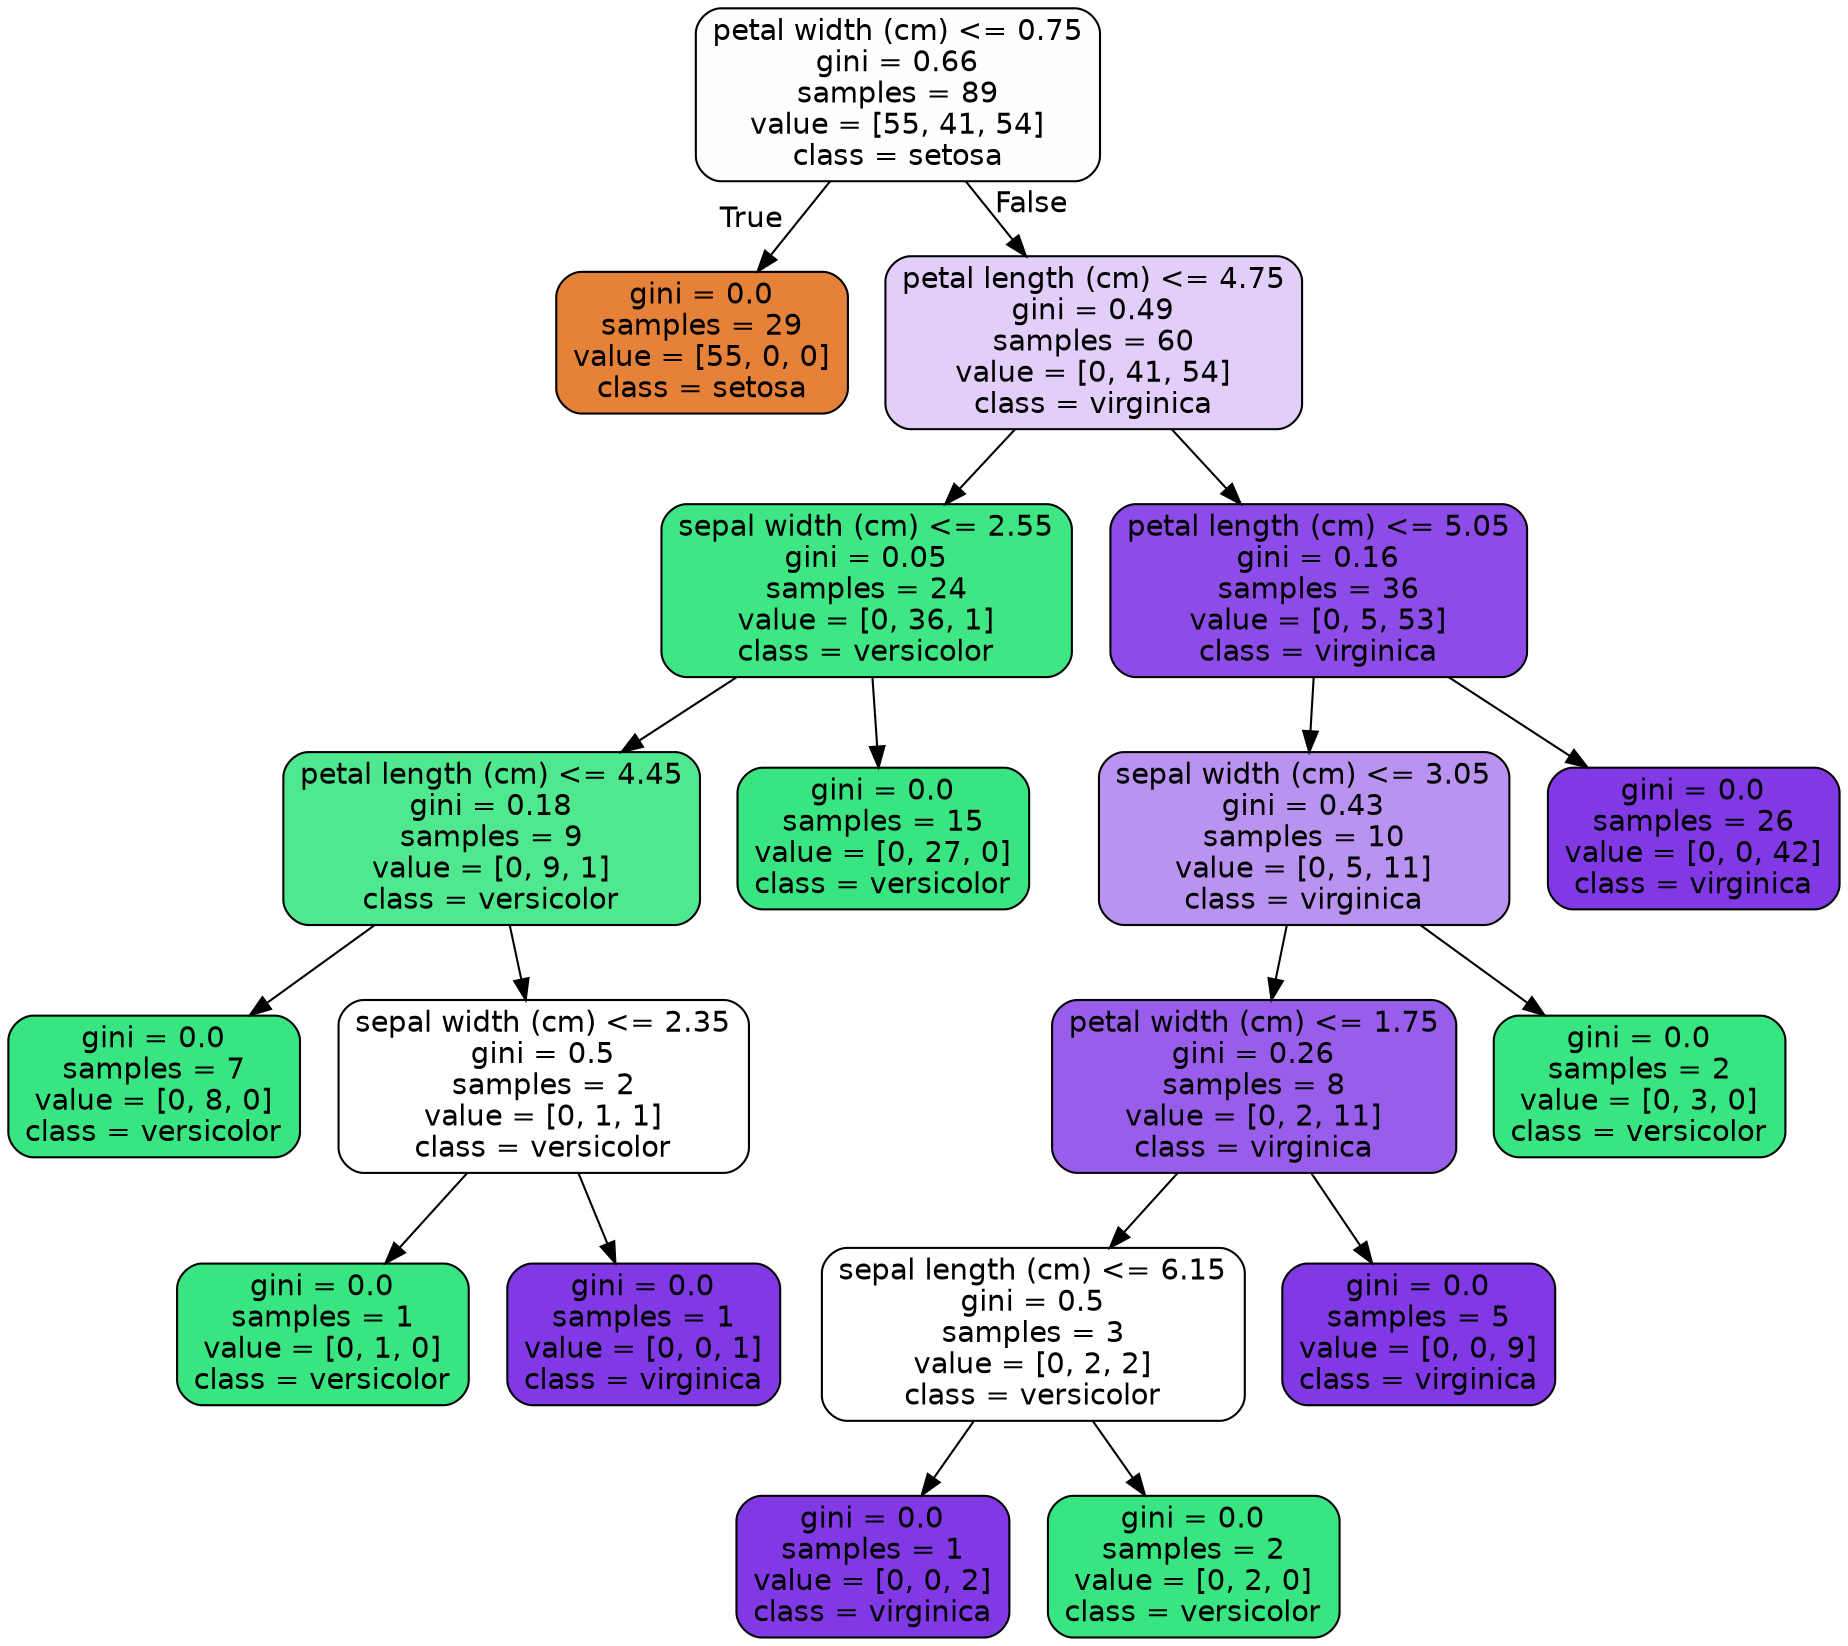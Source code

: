 digraph Tree {
node [shape=box, style="filled, rounded", color="black", fontname=helvetica] ;
edge [fontname=helvetica] ;
0 [label="petal width (cm) <= 0.75\ngini = 0.66\nsamples = 89\nvalue = [55, 41, 54]\nclass = setosa", fillcolor="#fffefd"] ;
1 [label="gini = 0.0\nsamples = 29\nvalue = [55, 0, 0]\nclass = setosa", fillcolor="#e58139"] ;
0 -> 1 [labeldistance=2.5, labelangle=45, headlabel="True"] ;
2 [label="petal length (cm) <= 4.75\ngini = 0.49\nsamples = 60\nvalue = [0, 41, 54]\nclass = virginica", fillcolor="#e1cff9"] ;
0 -> 2 [labeldistance=2.5, labelangle=-45, headlabel="False"] ;
3 [label="sepal width (cm) <= 2.55\ngini = 0.05\nsamples = 24\nvalue = [0, 36, 1]\nclass = versicolor", fillcolor="#3ee684"] ;
2 -> 3 ;
4 [label="petal length (cm) <= 4.45\ngini = 0.18\nsamples = 9\nvalue = [0, 9, 1]\nclass = versicolor", fillcolor="#4fe88f"] ;
3 -> 4 ;
5 [label="gini = 0.0\nsamples = 7\nvalue = [0, 8, 0]\nclass = versicolor", fillcolor="#39e581"] ;
4 -> 5 ;
6 [label="sepal width (cm) <= 2.35\ngini = 0.5\nsamples = 2\nvalue = [0, 1, 1]\nclass = versicolor", fillcolor="#ffffff"] ;
4 -> 6 ;
7 [label="gini = 0.0\nsamples = 1\nvalue = [0, 1, 0]\nclass = versicolor", fillcolor="#39e581"] ;
6 -> 7 ;
8 [label="gini = 0.0\nsamples = 1\nvalue = [0, 0, 1]\nclass = virginica", fillcolor="#8139e5"] ;
6 -> 8 ;
9 [label="gini = 0.0\nsamples = 15\nvalue = [0, 27, 0]\nclass = versicolor", fillcolor="#39e581"] ;
3 -> 9 ;
10 [label="petal length (cm) <= 5.05\ngini = 0.16\nsamples = 36\nvalue = [0, 5, 53]\nclass = virginica", fillcolor="#8d4ce7"] ;
2 -> 10 ;
11 [label="sepal width (cm) <= 3.05\ngini = 0.43\nsamples = 10\nvalue = [0, 5, 11]\nclass = virginica", fillcolor="#ba93f1"] ;
10 -> 11 ;
12 [label="petal width (cm) <= 1.75\ngini = 0.26\nsamples = 8\nvalue = [0, 2, 11]\nclass = virginica", fillcolor="#985dea"] ;
11 -> 12 ;
13 [label="sepal length (cm) <= 6.15\ngini = 0.5\nsamples = 3\nvalue = [0, 2, 2]\nclass = versicolor", fillcolor="#ffffff"] ;
12 -> 13 ;
14 [label="gini = 0.0\nsamples = 1\nvalue = [0, 0, 2]\nclass = virginica", fillcolor="#8139e5"] ;
13 -> 14 ;
15 [label="gini = 0.0\nsamples = 2\nvalue = [0, 2, 0]\nclass = versicolor", fillcolor="#39e581"] ;
13 -> 15 ;
16 [label="gini = 0.0\nsamples = 5\nvalue = [0, 0, 9]\nclass = virginica", fillcolor="#8139e5"] ;
12 -> 16 ;
17 [label="gini = 0.0\nsamples = 2\nvalue = [0, 3, 0]\nclass = versicolor", fillcolor="#39e581"] ;
11 -> 17 ;
18 [label="gini = 0.0\nsamples = 26\nvalue = [0, 0, 42]\nclass = virginica", fillcolor="#8139e5"] ;
10 -> 18 ;
}